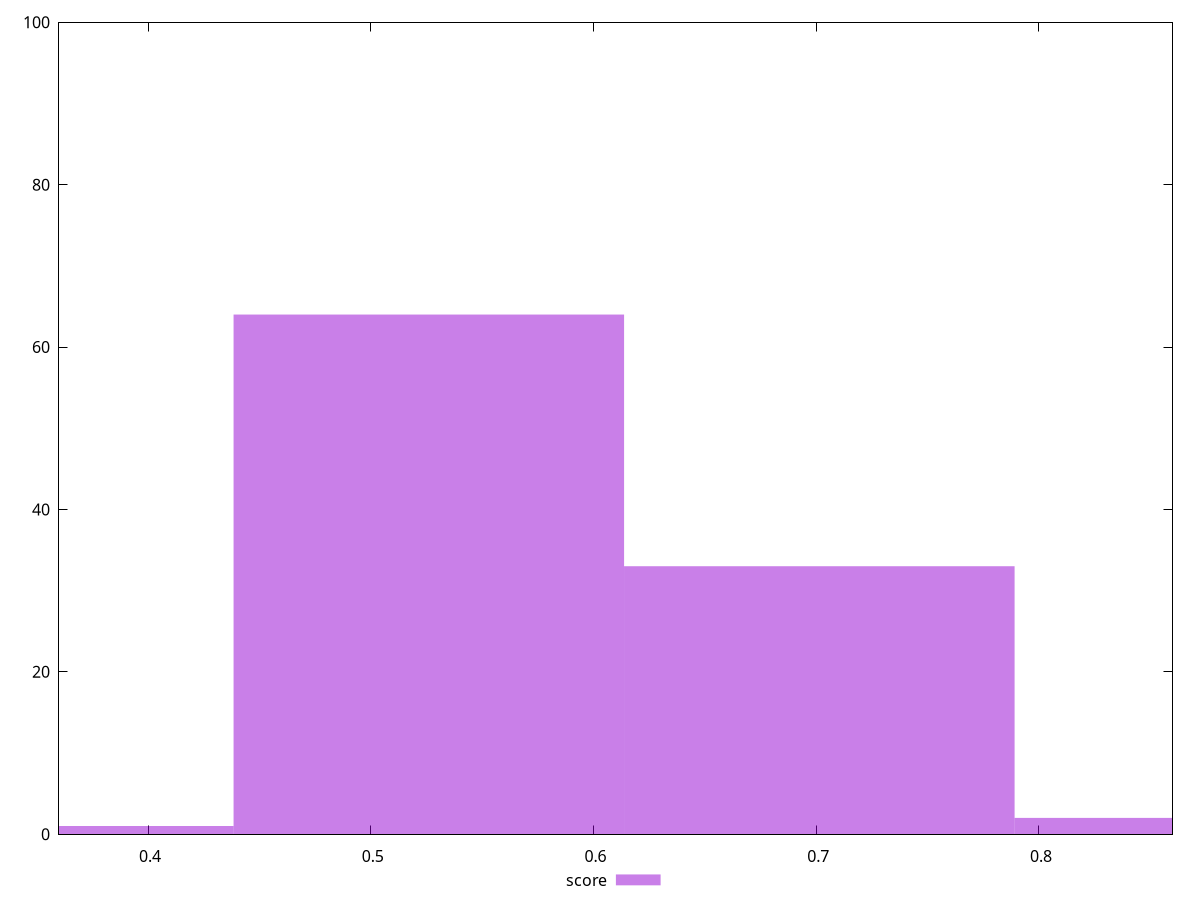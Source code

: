 reset

$score <<EOF
0.701416359320545 33
0.5260622694904088 64
0.8767704491506813 2
0.3507081796602725 1
EOF

set key outside below
set boxwidth 0.17535408983013626
set xrange [0.36:0.86]
set yrange [0:100]
set trange [0:100]
set style fill transparent solid 0.5 noborder
set terminal svg size 640, 490 enhanced background rgb 'white'
set output "reports/report_00027_2021-02-24T12-40-31.850Z/mainthread-work-breakdown/samples/music/score/histogram.svg"

plot $score title "score" with boxes

reset
